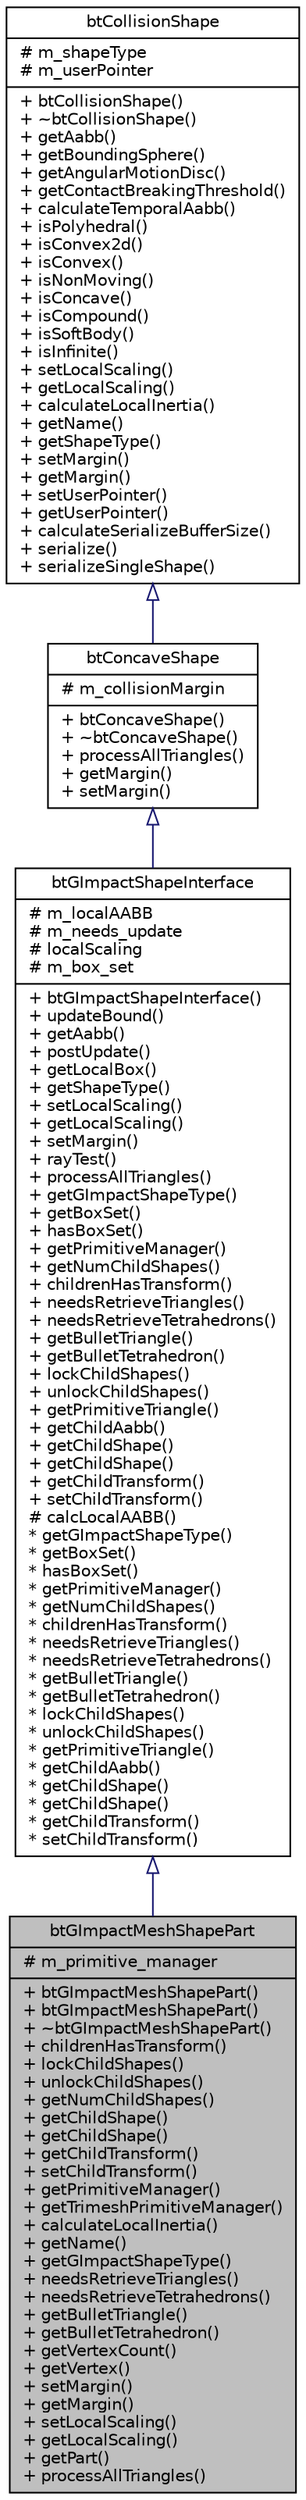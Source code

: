 digraph G
{
  edge [fontname="Helvetica",fontsize="10",labelfontname="Helvetica",labelfontsize="10"];
  node [fontname="Helvetica",fontsize="10",shape=record];
  Node1 [label="{btGImpactMeshShapePart\n|# m_primitive_manager\l|+ btGImpactMeshShapePart()\l+ btGImpactMeshShapePart()\l+ ~btGImpactMeshShapePart()\l+ childrenHasTransform()\l+ lockChildShapes()\l+ unlockChildShapes()\l+ getNumChildShapes()\l+ getChildShape()\l+ getChildShape()\l+ getChildTransform()\l+ setChildTransform()\l+ getPrimitiveManager()\l+ getTrimeshPrimitiveManager()\l+ calculateLocalInertia()\l+ getName()\l+ getGImpactShapeType()\l+ needsRetrieveTriangles()\l+ needsRetrieveTetrahedrons()\l+ getBulletTriangle()\l+ getBulletTetrahedron()\l+ getVertexCount()\l+ getVertex()\l+ setMargin()\l+ getMargin()\l+ setLocalScaling()\l+ getLocalScaling()\l+ getPart()\l+ processAllTriangles()\l}",height=0.2,width=0.4,color="black", fillcolor="grey75", style="filled" fontcolor="black"];
  Node2 -> Node1 [dir=back,color="midnightblue",fontsize="10",style="solid",arrowtail="empty",fontname="Helvetica"];
  Node2 [label="{btGImpactShapeInterface\n|# m_localAABB\l# m_needs_update\l# localScaling\l# m_box_set\l|+ btGImpactShapeInterface()\l+ updateBound()\l+ getAabb()\l+ postUpdate()\l+ getLocalBox()\l+ getShapeType()\l+ setLocalScaling()\l+ getLocalScaling()\l+ setMargin()\l+ rayTest()\l+ processAllTriangles()\l+ getGImpactShapeType()\l+ getBoxSet()\l+ hasBoxSet()\l+ getPrimitiveManager()\l+ getNumChildShapes()\l+ childrenHasTransform()\l+ needsRetrieveTriangles()\l+ needsRetrieveTetrahedrons()\l+ getBulletTriangle()\l+ getBulletTetrahedron()\l+ lockChildShapes()\l+ unlockChildShapes()\l+ getPrimitiveTriangle()\l+ getChildAabb()\l+ getChildShape()\l+ getChildShape()\l+ getChildTransform()\l+ setChildTransform()\l# calcLocalAABB()\l* getGImpactShapeType()\l* getBoxSet()\l* hasBoxSet()\l* getPrimitiveManager()\l* getNumChildShapes()\l* childrenHasTransform()\l* needsRetrieveTriangles()\l* needsRetrieveTetrahedrons()\l* getBulletTriangle()\l* getBulletTetrahedron()\l* lockChildShapes()\l* unlockChildShapes()\l* getPrimitiveTriangle()\l* getChildAabb()\l* getChildShape()\l* getChildShape()\l* getChildTransform()\l* setChildTransform()\l}",height=0.2,width=0.4,color="black", fillcolor="white", style="filled",URL="$d6/d18/classbtGImpactShapeInterface.html",tooltip="Base class for gimpact shapes."];
  Node3 -> Node2 [dir=back,color="midnightblue",fontsize="10",style="solid",arrowtail="empty",fontname="Helvetica"];
  Node3 [label="{btConcaveShape\n|# m_collisionMargin\l|+ btConcaveShape()\l+ ~btConcaveShape()\l+ processAllTriangles()\l+ getMargin()\l+ setMargin()\l}",height=0.2,width=0.4,color="black", fillcolor="white", style="filled",URL="$d7/da0/classbtConcaveShape.html"];
  Node4 -> Node3 [dir=back,color="midnightblue",fontsize="10",style="solid",arrowtail="empty",fontname="Helvetica"];
  Node4 [label="{btCollisionShape\n|# m_shapeType\l# m_userPointer\l|+ btCollisionShape()\l+ ~btCollisionShape()\l+ getAabb()\l+ getBoundingSphere()\l+ getAngularMotionDisc()\l+ getContactBreakingThreshold()\l+ calculateTemporalAabb()\l+ isPolyhedral()\l+ isConvex2d()\l+ isConvex()\l+ isNonMoving()\l+ isConcave()\l+ isCompound()\l+ isSoftBody()\l+ isInfinite()\l+ setLocalScaling()\l+ getLocalScaling()\l+ calculateLocalInertia()\l+ getName()\l+ getShapeType()\l+ setMargin()\l+ getMargin()\l+ setUserPointer()\l+ getUserPointer()\l+ calculateSerializeBufferSize()\l+ serialize()\l+ serializeSingleShape()\l}",height=0.2,width=0.4,color="black", fillcolor="white", style="filled",URL="$d7/dd7/classbtCollisionShape.html",tooltip="The btCollisionShape class provides an interface for collision shapes that can be shared among btColl..."];
}
